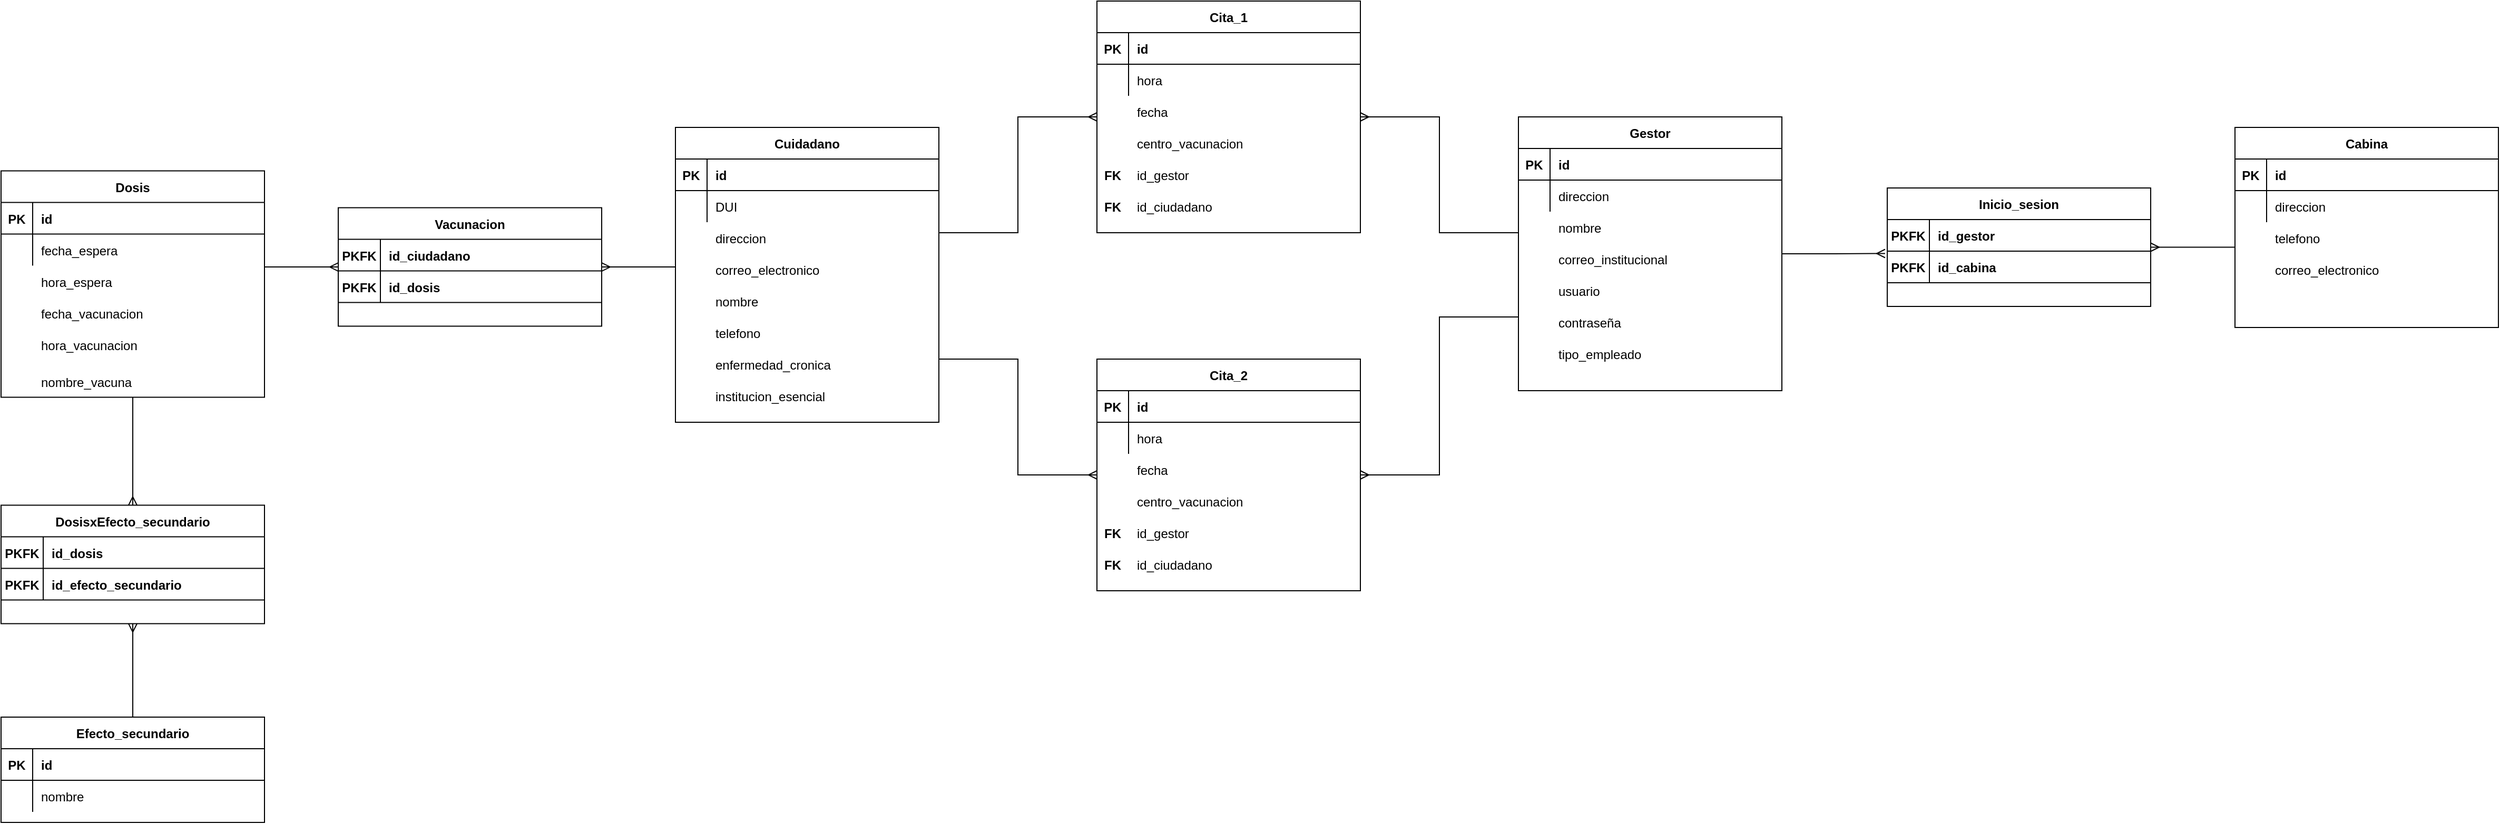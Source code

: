 <mxfile version="14.8.1" type="device"><diagram id="R2lEEEUBdFMjLlhIrx00" name="Page-1"><mxGraphModel dx="3122" dy="1792" grid="1" gridSize="10" guides="1" tooltips="1" connect="1" arrows="1" fold="1" page="1" pageScale="1" pageWidth="850" pageHeight="1100" math="0" shadow="0" extFonts="Permanent Marker^https://fonts.googleapis.com/css?family=Permanent+Marker"><root><mxCell id="0"/><mxCell id="1" parent="0"/><mxCell id="qqLdBo9f3dMh6hDnb5SD-5" style="edgeStyle=orthogonalEdgeStyle;rounded=0;orthogonalLoop=1;jettySize=auto;html=1;entryX=-0.008;entryY=0.075;entryDx=0;entryDy=0;entryPerimeter=0;endArrow=ERmany;endFill=0;" parent="1" source="C-vyLk0tnHw3VtMMgP7b-23" target="MA9Mu7SeojF8FFZjtJZD-76" edge="1"><mxGeometry relative="1" as="geometry"/></mxCell><mxCell id="qqLdBo9f3dMh6hDnb5SD-27" style="edgeStyle=orthogonalEdgeStyle;rounded=0;orthogonalLoop=1;jettySize=auto;html=1;startArrow=none;startFill=0;endArrow=ERmany;endFill=0;" parent="1" source="C-vyLk0tnHw3VtMMgP7b-23" edge="1"><mxGeometry relative="1" as="geometry"><mxPoint x="-120" y="-150" as="targetPoint"/><Array as="points"><mxPoint x="-45" y="-40"/><mxPoint x="-45" y="-150"/></Array></mxGeometry></mxCell><mxCell id="qqLdBo9f3dMh6hDnb5SD-28" style="edgeStyle=orthogonalEdgeStyle;rounded=0;orthogonalLoop=1;jettySize=auto;html=1;startArrow=none;startFill=0;endArrow=ERmany;endFill=0;" parent="1" source="C-vyLk0tnHw3VtMMgP7b-23" target="qqLdBo9f3dMh6hDnb5SD-14" edge="1"><mxGeometry relative="1" as="geometry"><Array as="points"><mxPoint x="-45" y="40"/><mxPoint x="-45" y="190"/></Array></mxGeometry></mxCell><mxCell id="C-vyLk0tnHw3VtMMgP7b-23" value="Gestor" style="shape=table;startSize=30;container=1;collapsible=1;childLayout=tableLayout;fixedRows=1;rowLines=0;fontStyle=1;align=center;resizeLast=1;" parent="1" vertex="1"><mxGeometry x="30" y="-150" width="250" height="260" as="geometry"/></mxCell><mxCell id="C-vyLk0tnHw3VtMMgP7b-24" value="" style="shape=partialRectangle;collapsible=0;dropTarget=0;pointerEvents=0;fillColor=none;points=[[0,0.5],[1,0.5]];portConstraint=eastwest;top=0;left=0;right=0;bottom=1;" parent="C-vyLk0tnHw3VtMMgP7b-23" vertex="1"><mxGeometry y="30" width="250" height="30" as="geometry"/></mxCell><mxCell id="C-vyLk0tnHw3VtMMgP7b-25" value="PK" style="shape=partialRectangle;overflow=hidden;connectable=0;fillColor=none;top=0;left=0;bottom=0;right=0;fontStyle=1;" parent="C-vyLk0tnHw3VtMMgP7b-24" vertex="1"><mxGeometry width="30" height="30" as="geometry"/></mxCell><mxCell id="C-vyLk0tnHw3VtMMgP7b-26" value="id" style="shape=partialRectangle;overflow=hidden;connectable=0;fillColor=none;top=0;left=0;bottom=0;right=0;align=left;spacingLeft=6;fontStyle=1;" parent="C-vyLk0tnHw3VtMMgP7b-24" vertex="1"><mxGeometry x="30" width="220" height="30" as="geometry"/></mxCell><mxCell id="C-vyLk0tnHw3VtMMgP7b-27" value="" style="shape=partialRectangle;collapsible=0;dropTarget=0;pointerEvents=0;fillColor=none;points=[[0,0.5],[1,0.5]];portConstraint=eastwest;top=0;left=0;right=0;bottom=0;" parent="C-vyLk0tnHw3VtMMgP7b-23" vertex="1"><mxGeometry y="60" width="250" height="30" as="geometry"/></mxCell><mxCell id="C-vyLk0tnHw3VtMMgP7b-28" value="" style="shape=partialRectangle;overflow=hidden;connectable=0;fillColor=none;top=0;left=0;bottom=0;right=0;" parent="C-vyLk0tnHw3VtMMgP7b-27" vertex="1"><mxGeometry width="30" height="30" as="geometry"/></mxCell><mxCell id="C-vyLk0tnHw3VtMMgP7b-29" value="direccion" style="shape=partialRectangle;overflow=hidden;connectable=0;fillColor=none;top=0;left=0;bottom=0;right=0;align=left;spacingLeft=6;" parent="C-vyLk0tnHw3VtMMgP7b-27" vertex="1"><mxGeometry x="30" width="220" height="30" as="geometry"/></mxCell><mxCell id="a09OMMPC70132mkgU2HK-1" value="tipo_empleado" style="shape=partialRectangle;overflow=hidden;connectable=0;fillColor=none;top=0;left=0;bottom=0;right=0;align=left;spacingLeft=6;" parent="1" vertex="1"><mxGeometry x="60" y="60" width="220" height="30" as="geometry"/></mxCell><mxCell id="a09OMMPC70132mkgU2HK-2" value="correo_institucional" style="shape=partialRectangle;overflow=hidden;connectable=0;fillColor=none;top=0;left=0;bottom=0;right=0;align=left;spacingLeft=6;" parent="1" vertex="1"><mxGeometry x="60" y="-30" width="210" height="30" as="geometry"/></mxCell><mxCell id="a09OMMPC70132mkgU2HK-3" value="nombre" style="shape=partialRectangle;overflow=hidden;connectable=0;fillColor=none;top=0;left=0;bottom=0;right=0;align=left;spacingLeft=6;" parent="1" vertex="1"><mxGeometry x="60" y="-60" width="220" height="30" as="geometry"/></mxCell><mxCell id="a09OMMPC70132mkgU2HK-4" value="Cabina" style="shape=table;startSize=30;container=1;collapsible=1;childLayout=tableLayout;fixedRows=1;rowLines=0;fontStyle=1;align=center;resizeLast=1;" parent="1" vertex="1"><mxGeometry x="710" y="-140" width="250" height="190" as="geometry"/></mxCell><mxCell id="a09OMMPC70132mkgU2HK-5" value="" style="shape=partialRectangle;collapsible=0;dropTarget=0;pointerEvents=0;fillColor=none;points=[[0,0.5],[1,0.5]];portConstraint=eastwest;top=0;left=0;right=0;bottom=1;" parent="a09OMMPC70132mkgU2HK-4" vertex="1"><mxGeometry y="30" width="250" height="30" as="geometry"/></mxCell><mxCell id="a09OMMPC70132mkgU2HK-6" value="PK" style="shape=partialRectangle;overflow=hidden;connectable=0;fillColor=none;top=0;left=0;bottom=0;right=0;fontStyle=1;" parent="a09OMMPC70132mkgU2HK-5" vertex="1"><mxGeometry width="30" height="30" as="geometry"/></mxCell><mxCell id="a09OMMPC70132mkgU2HK-7" value="id" style="shape=partialRectangle;overflow=hidden;connectable=0;fillColor=none;top=0;left=0;bottom=0;right=0;align=left;spacingLeft=6;fontStyle=1;" parent="a09OMMPC70132mkgU2HK-5" vertex="1"><mxGeometry x="30" width="220" height="30" as="geometry"/></mxCell><mxCell id="a09OMMPC70132mkgU2HK-8" value="" style="shape=partialRectangle;collapsible=0;dropTarget=0;pointerEvents=0;fillColor=none;points=[[0,0.5],[1,0.5]];portConstraint=eastwest;top=0;left=0;right=0;bottom=0;" parent="a09OMMPC70132mkgU2HK-4" vertex="1"><mxGeometry y="60" width="250" height="30" as="geometry"/></mxCell><mxCell id="a09OMMPC70132mkgU2HK-9" value="" style="shape=partialRectangle;overflow=hidden;connectable=0;fillColor=none;top=0;left=0;bottom=0;right=0;" parent="a09OMMPC70132mkgU2HK-8" vertex="1"><mxGeometry width="30" height="30" as="geometry"/></mxCell><mxCell id="a09OMMPC70132mkgU2HK-10" value="direccion" style="shape=partialRectangle;overflow=hidden;connectable=0;fillColor=none;top=0;left=0;bottom=0;right=0;align=left;spacingLeft=6;" parent="a09OMMPC70132mkgU2HK-8" vertex="1"><mxGeometry x="30" width="220" height="30" as="geometry"/></mxCell><mxCell id="a09OMMPC70132mkgU2HK-11" value="telefono" style="shape=partialRectangle;overflow=hidden;connectable=0;fillColor=none;top=0;left=0;bottom=0;right=0;align=left;spacingLeft=6;" parent="1" vertex="1"><mxGeometry x="740" y="-50" width="220" height="30" as="geometry"/></mxCell><mxCell id="a09OMMPC70132mkgU2HK-12" value="correo_electronico" style="shape=partialRectangle;overflow=hidden;connectable=0;fillColor=none;top=0;left=0;bottom=0;right=0;align=left;spacingLeft=6;" parent="1" vertex="1"><mxGeometry x="740" y="-20" width="220" height="30" as="geometry"/></mxCell><mxCell id="a09OMMPC70132mkgU2HK-25" value="Cita_1" style="shape=table;startSize=30;container=1;collapsible=1;childLayout=tableLayout;fixedRows=1;rowLines=0;fontStyle=1;align=center;resizeLast=1;" parent="1" vertex="1"><mxGeometry x="-370" y="-260" width="250" height="220" as="geometry"/></mxCell><mxCell id="a09OMMPC70132mkgU2HK-26" value="" style="shape=partialRectangle;collapsible=0;dropTarget=0;pointerEvents=0;fillColor=none;points=[[0,0.5],[1,0.5]];portConstraint=eastwest;top=0;left=0;right=0;bottom=1;" parent="a09OMMPC70132mkgU2HK-25" vertex="1"><mxGeometry y="30" width="250" height="30" as="geometry"/></mxCell><mxCell id="a09OMMPC70132mkgU2HK-27" value="PK" style="shape=partialRectangle;overflow=hidden;connectable=0;fillColor=none;top=0;left=0;bottom=0;right=0;fontStyle=1;" parent="a09OMMPC70132mkgU2HK-26" vertex="1"><mxGeometry width="30" height="30" as="geometry"/></mxCell><mxCell id="a09OMMPC70132mkgU2HK-28" value="id" style="shape=partialRectangle;overflow=hidden;connectable=0;fillColor=none;top=0;left=0;bottom=0;right=0;align=left;spacingLeft=6;fontStyle=1;" parent="a09OMMPC70132mkgU2HK-26" vertex="1"><mxGeometry x="30" width="220" height="30" as="geometry"/></mxCell><mxCell id="a09OMMPC70132mkgU2HK-29" value="" style="shape=partialRectangle;collapsible=0;dropTarget=0;pointerEvents=0;fillColor=none;points=[[0,0.5],[1,0.5]];portConstraint=eastwest;top=0;left=0;right=0;bottom=0;" parent="a09OMMPC70132mkgU2HK-25" vertex="1"><mxGeometry y="60" width="250" height="30" as="geometry"/></mxCell><mxCell id="a09OMMPC70132mkgU2HK-30" value="" style="shape=partialRectangle;overflow=hidden;connectable=0;fillColor=none;top=0;left=0;bottom=0;right=0;" parent="a09OMMPC70132mkgU2HK-29" vertex="1"><mxGeometry width="30" height="30" as="geometry"/></mxCell><mxCell id="a09OMMPC70132mkgU2HK-31" value="hora" style="shape=partialRectangle;overflow=hidden;connectable=0;fillColor=none;top=0;left=0;bottom=0;right=0;align=left;spacingLeft=6;" parent="a09OMMPC70132mkgU2HK-29" vertex="1"><mxGeometry x="30" width="220" height="30" as="geometry"/></mxCell><mxCell id="a09OMMPC70132mkgU2HK-33" value="centro_vacunacion" style="shape=partialRectangle;overflow=hidden;connectable=0;fillColor=none;top=0;left=0;bottom=0;right=0;align=left;spacingLeft=6;" parent="1" vertex="1"><mxGeometry x="-340" y="-140" width="220" height="30" as="geometry"/></mxCell><mxCell id="qqLdBo9f3dMh6hDnb5SD-30" style="edgeStyle=orthogonalEdgeStyle;rounded=0;orthogonalLoop=1;jettySize=auto;html=1;entryX=0;entryY=0.5;entryDx=0;entryDy=0;startArrow=none;startFill=0;endArrow=ERmany;endFill=0;" parent="1" source="a09OMMPC70132mkgU2HK-72" target="a09OMMPC70132mkgU2HK-25" edge="1"><mxGeometry relative="1" as="geometry"><Array as="points"><mxPoint x="-445" y="-40"/><mxPoint x="-445" y="-150"/></Array></mxGeometry></mxCell><mxCell id="qqLdBo9f3dMh6hDnb5SD-31" style="edgeStyle=orthogonalEdgeStyle;rounded=0;orthogonalLoop=1;jettySize=auto;html=1;entryX=0;entryY=0.5;entryDx=0;entryDy=0;startArrow=none;startFill=0;endArrow=ERmany;endFill=0;" parent="1" source="a09OMMPC70132mkgU2HK-72" target="qqLdBo9f3dMh6hDnb5SD-14" edge="1"><mxGeometry relative="1" as="geometry"><Array as="points"><mxPoint x="-445" y="80"/><mxPoint x="-445" y="190"/></Array></mxGeometry></mxCell><mxCell id="a09OMMPC70132mkgU2HK-72" value="Cuidadano" style="shape=table;startSize=30;container=1;collapsible=1;childLayout=tableLayout;fixedRows=1;rowLines=0;fontStyle=1;align=center;resizeLast=1;" parent="1" vertex="1"><mxGeometry x="-770" y="-140" width="250" height="280" as="geometry"/></mxCell><mxCell id="a09OMMPC70132mkgU2HK-73" value="" style="shape=partialRectangle;collapsible=0;dropTarget=0;pointerEvents=0;fillColor=none;points=[[0,0.5],[1,0.5]];portConstraint=eastwest;top=0;left=0;right=0;bottom=1;" parent="a09OMMPC70132mkgU2HK-72" vertex="1"><mxGeometry y="30" width="250" height="30" as="geometry"/></mxCell><mxCell id="a09OMMPC70132mkgU2HK-74" value="PK" style="shape=partialRectangle;overflow=hidden;connectable=0;fillColor=none;top=0;left=0;bottom=0;right=0;fontStyle=1;" parent="a09OMMPC70132mkgU2HK-73" vertex="1"><mxGeometry width="30" height="30" as="geometry"/></mxCell><mxCell id="a09OMMPC70132mkgU2HK-75" value="id" style="shape=partialRectangle;overflow=hidden;connectable=0;fillColor=none;top=0;left=0;bottom=0;right=0;align=left;spacingLeft=6;fontStyle=1;" parent="a09OMMPC70132mkgU2HK-73" vertex="1"><mxGeometry x="30" width="220" height="30" as="geometry"/></mxCell><mxCell id="a09OMMPC70132mkgU2HK-76" value="" style="shape=partialRectangle;collapsible=0;dropTarget=0;pointerEvents=0;fillColor=none;points=[[0,0.5],[1,0.5]];portConstraint=eastwest;top=0;left=0;right=0;bottom=0;" parent="a09OMMPC70132mkgU2HK-72" vertex="1"><mxGeometry y="60" width="250" height="30" as="geometry"/></mxCell><mxCell id="a09OMMPC70132mkgU2HK-77" value="" style="shape=partialRectangle;overflow=hidden;connectable=0;fillColor=none;top=0;left=0;bottom=0;right=0;" parent="a09OMMPC70132mkgU2HK-76" vertex="1"><mxGeometry width="30" height="30" as="geometry"/></mxCell><mxCell id="a09OMMPC70132mkgU2HK-78" value="DUI" style="shape=partialRectangle;overflow=hidden;connectable=0;fillColor=none;top=0;left=0;bottom=0;right=0;align=left;spacingLeft=6;" parent="a09OMMPC70132mkgU2HK-76" vertex="1"><mxGeometry x="30" width="220" height="30" as="geometry"/></mxCell><mxCell id="a09OMMPC70132mkgU2HK-79" value="direccion" style="shape=partialRectangle;overflow=hidden;connectable=0;fillColor=none;top=0;left=0;bottom=0;right=0;align=left;spacingLeft=6;" parent="1" vertex="1"><mxGeometry x="-740" y="-50" width="220" height="30" as="geometry"/></mxCell><mxCell id="a09OMMPC70132mkgU2HK-80" value="correo_electronico" style="shape=partialRectangle;overflow=hidden;connectable=0;fillColor=none;top=0;left=0;bottom=0;right=0;align=left;spacingLeft=6;" parent="1" vertex="1"><mxGeometry x="-740" y="-20" width="220" height="30" as="geometry"/></mxCell><mxCell id="a09OMMPC70132mkgU2HK-81" value="nombre" style="shape=partialRectangle;overflow=hidden;connectable=0;fillColor=none;top=0;left=0;bottom=0;right=0;align=left;spacingLeft=6;" parent="1" vertex="1"><mxGeometry x="-740" y="10" width="220" height="30" as="geometry"/></mxCell><mxCell id="a09OMMPC70132mkgU2HK-82" value="telefono" style="shape=partialRectangle;overflow=hidden;connectable=0;fillColor=none;top=0;left=0;bottom=0;right=0;align=left;spacingLeft=6;" parent="1" vertex="1"><mxGeometry x="-740" y="40" width="220" height="30" as="geometry"/></mxCell><mxCell id="a09OMMPC70132mkgU2HK-83" value="enfermedad_cronica" style="shape=partialRectangle;overflow=hidden;connectable=0;fillColor=none;top=0;left=0;bottom=0;right=0;align=left;spacingLeft=6;" parent="1" vertex="1"><mxGeometry x="-740" y="70" width="220" height="30" as="geometry"/></mxCell><mxCell id="qqLdBo9f3dMh6hDnb5SD-73" style="edgeStyle=orthogonalEdgeStyle;rounded=0;orthogonalLoop=1;jettySize=auto;html=1;entryX=0.5;entryY=0;entryDx=0;entryDy=0;startArrow=none;startFill=0;endArrow=ERmany;endFill=0;" parent="1" source="a09OMMPC70132mkgU2HK-92" target="qqLdBo9f3dMh6hDnb5SD-64" edge="1"><mxGeometry relative="1" as="geometry"/></mxCell><mxCell id="a09OMMPC70132mkgU2HK-92" value="Dosis" style="shape=table;startSize=30;container=1;collapsible=1;childLayout=tableLayout;fixedRows=1;rowLines=0;fontStyle=1;align=center;resizeLast=1;" parent="1" vertex="1"><mxGeometry x="-1410" y="-98.75" width="250" height="215" as="geometry"/></mxCell><mxCell id="a09OMMPC70132mkgU2HK-93" value="" style="shape=partialRectangle;collapsible=0;dropTarget=0;pointerEvents=0;fillColor=none;points=[[0,0.5],[1,0.5]];portConstraint=eastwest;top=0;left=0;right=0;bottom=1;" parent="a09OMMPC70132mkgU2HK-92" vertex="1"><mxGeometry y="30" width="250" height="30" as="geometry"/></mxCell><mxCell id="a09OMMPC70132mkgU2HK-94" value="PK" style="shape=partialRectangle;overflow=hidden;connectable=0;fillColor=none;top=0;left=0;bottom=0;right=0;fontStyle=1;" parent="a09OMMPC70132mkgU2HK-93" vertex="1"><mxGeometry width="30" height="30" as="geometry"/></mxCell><mxCell id="a09OMMPC70132mkgU2HK-95" value="id" style="shape=partialRectangle;overflow=hidden;connectable=0;fillColor=none;top=0;left=0;bottom=0;right=0;align=left;spacingLeft=6;fontStyle=1;" parent="a09OMMPC70132mkgU2HK-93" vertex="1"><mxGeometry x="30" width="220" height="30" as="geometry"/></mxCell><mxCell id="a09OMMPC70132mkgU2HK-96" value="" style="shape=partialRectangle;collapsible=0;dropTarget=0;pointerEvents=0;fillColor=none;points=[[0,0.5],[1,0.5]];portConstraint=eastwest;top=0;left=0;right=0;bottom=0;" parent="a09OMMPC70132mkgU2HK-92" vertex="1"><mxGeometry y="60" width="250" height="30" as="geometry"/></mxCell><mxCell id="a09OMMPC70132mkgU2HK-97" value="" style="shape=partialRectangle;overflow=hidden;connectable=0;fillColor=none;top=0;left=0;bottom=0;right=0;" parent="a09OMMPC70132mkgU2HK-96" vertex="1"><mxGeometry width="30" height="30" as="geometry"/></mxCell><mxCell id="a09OMMPC70132mkgU2HK-98" value="fecha_espera" style="shape=partialRectangle;overflow=hidden;connectable=0;fillColor=none;top=0;left=0;bottom=0;right=0;align=left;spacingLeft=6;" parent="a09OMMPC70132mkgU2HK-96" vertex="1"><mxGeometry x="30" width="220" height="30" as="geometry"/></mxCell><mxCell id="a09OMMPC70132mkgU2HK-100" value="hora_espera" style="shape=partialRectangle;overflow=hidden;connectable=0;fillColor=none;top=0;left=0;bottom=0;right=0;align=left;spacingLeft=6;" parent="1" vertex="1"><mxGeometry x="-1380" y="-8.75" width="220" height="30" as="geometry"/></mxCell><mxCell id="MA9Mu7SeojF8FFZjtJZD-11" value="fecha" style="shape=partialRectangle;overflow=hidden;connectable=0;fillColor=none;top=0;left=0;bottom=0;right=0;align=left;spacingLeft=6;" parent="1" vertex="1"><mxGeometry x="-340" y="-170" width="220" height="30" as="geometry"/></mxCell><mxCell id="MA9Mu7SeojF8FFZjtJZD-17" value="fecha_vacunacion" style="shape=partialRectangle;overflow=hidden;connectable=0;fillColor=none;top=0;left=0;bottom=0;right=0;align=left;spacingLeft=6;" parent="1" vertex="1"><mxGeometry x="-1380" y="21.25" width="220" height="30" as="geometry"/></mxCell><mxCell id="MA9Mu7SeojF8FFZjtJZD-18" value="hora_vacunacion" style="shape=partialRectangle;overflow=hidden;connectable=0;fillColor=none;top=0;left=0;bottom=0;right=0;align=left;spacingLeft=6;" parent="1" vertex="1"><mxGeometry x="-1380" y="51.25" width="220" height="30" as="geometry"/></mxCell><mxCell id="MA9Mu7SeojF8FFZjtJZD-20" value="nombre_vacuna" style="shape=partialRectangle;overflow=hidden;connectable=0;fillColor=none;top=0;left=0;bottom=0;right=0;align=left;spacingLeft=6;" parent="1" vertex="1"><mxGeometry x="-1380" y="86.25" width="220" height="30" as="geometry"/></mxCell><mxCell id="qqLdBo9f3dMh6hDnb5SD-9" style="edgeStyle=orthogonalEdgeStyle;rounded=0;orthogonalLoop=1;jettySize=auto;html=1;endArrow=none;endFill=0;startArrow=ERmany;startFill=0;" parent="1" source="MA9Mu7SeojF8FFZjtJZD-69" edge="1"><mxGeometry relative="1" as="geometry"><mxPoint x="710" y="-26.25" as="targetPoint"/></mxGeometry></mxCell><mxCell id="MA9Mu7SeojF8FFZjtJZD-69" value="Inicio_sesion" style="shape=table;startSize=30;container=1;collapsible=1;childLayout=tableLayout;fixedRows=1;rowLines=0;fontStyle=1;align=center;resizeLast=1;" parent="1" vertex="1"><mxGeometry x="380" y="-82.5" width="250" height="112.5" as="geometry"/></mxCell><mxCell id="MA9Mu7SeojF8FFZjtJZD-70" value="" style="shape=partialRectangle;collapsible=0;dropTarget=0;pointerEvents=0;fillColor=none;points=[[0,0.5],[1,0.5]];portConstraint=eastwest;top=0;left=0;right=0;bottom=1;" parent="MA9Mu7SeojF8FFZjtJZD-69" vertex="1"><mxGeometry y="30" width="250" height="30" as="geometry"/></mxCell><mxCell id="MA9Mu7SeojF8FFZjtJZD-71" value="PKFK" style="shape=partialRectangle;overflow=hidden;connectable=0;fillColor=none;top=0;left=0;bottom=0;right=0;fontStyle=1;" parent="MA9Mu7SeojF8FFZjtJZD-70" vertex="1"><mxGeometry width="40" height="30" as="geometry"/></mxCell><mxCell id="MA9Mu7SeojF8FFZjtJZD-72" value="id_gestor" style="shape=partialRectangle;overflow=hidden;connectable=0;fillColor=none;top=0;left=0;bottom=0;right=0;align=left;spacingLeft=6;fontStyle=1;" parent="MA9Mu7SeojF8FFZjtJZD-70" vertex="1"><mxGeometry x="40" width="210" height="30" as="geometry"/></mxCell><mxCell id="MA9Mu7SeojF8FFZjtJZD-73" value="" style="shape=partialRectangle;collapsible=0;dropTarget=0;pointerEvents=0;fillColor=none;points=[[0,0.5],[1,0.5]];portConstraint=eastwest;top=0;left=0;right=0;bottom=0;" parent="MA9Mu7SeojF8FFZjtJZD-69" vertex="1"><mxGeometry y="60" width="250" height="30" as="geometry"/></mxCell><mxCell id="MA9Mu7SeojF8FFZjtJZD-74" value="" style="shape=partialRectangle;overflow=hidden;connectable=0;fillColor=none;top=0;left=0;bottom=0;right=0;" parent="MA9Mu7SeojF8FFZjtJZD-73" vertex="1"><mxGeometry width="40" height="30" as="geometry"/></mxCell><mxCell id="MA9Mu7SeojF8FFZjtJZD-75" value="id_cabina" style="shape=partialRectangle;overflow=hidden;connectable=0;fillColor=none;top=0;left=0;bottom=0;right=0;align=left;spacingLeft=6;fontStyle=1" parent="MA9Mu7SeojF8FFZjtJZD-73" vertex="1"><mxGeometry x="40" width="210" height="30" as="geometry"/></mxCell><mxCell id="MA9Mu7SeojF8FFZjtJZD-76" value="" style="shape=partialRectangle;collapsible=0;dropTarget=0;pointerEvents=0;fillColor=none;points=[[0,0.5],[1,0.5]];portConstraint=eastwest;top=0;left=0;right=0;bottom=1;" parent="1" vertex="1"><mxGeometry x="380" y="-22.5" width="250" height="30" as="geometry"/></mxCell><mxCell id="MA9Mu7SeojF8FFZjtJZD-77" value="PKFK" style="shape=partialRectangle;overflow=hidden;connectable=0;fillColor=none;top=0;left=0;bottom=0;right=0;fontStyle=1;" parent="MA9Mu7SeojF8FFZjtJZD-76" vertex="1"><mxGeometry width="40" height="30" as="geometry"/></mxCell><mxCell id="qqLdBo9f3dMh6hDnb5SD-1" value="usuario" style="shape=partialRectangle;overflow=hidden;connectable=0;fillColor=none;top=0;left=0;bottom=0;right=0;align=left;spacingLeft=6;" parent="1" vertex="1"><mxGeometry x="60" width="220" height="30" as="geometry"/></mxCell><mxCell id="qqLdBo9f3dMh6hDnb5SD-2" value="contraseña" style="shape=partialRectangle;overflow=hidden;connectable=0;fillColor=none;top=0;left=0;bottom=0;right=0;align=left;spacingLeft=6;" parent="1" vertex="1"><mxGeometry x="60" y="30" width="220" height="30" as="geometry"/></mxCell><mxCell id="qqLdBo9f3dMh6hDnb5SD-10" value="id_gestor" style="shape=partialRectangle;overflow=hidden;connectable=0;fillColor=none;top=0;left=0;bottom=0;right=0;align=left;spacingLeft=6;" parent="1" vertex="1"><mxGeometry x="-340" y="-110" width="220" height="30" as="geometry"/></mxCell><mxCell id="qqLdBo9f3dMh6hDnb5SD-11" value="FK" style="shape=partialRectangle;overflow=hidden;connectable=0;fillColor=none;top=0;left=0;bottom=0;right=0;fontStyle=1;" parent="1" vertex="1"><mxGeometry x="-370" y="-110" width="30" height="30" as="geometry"/></mxCell><mxCell id="qqLdBo9f3dMh6hDnb5SD-12" value="id_ciudadano" style="shape=partialRectangle;overflow=hidden;connectable=0;fillColor=none;top=0;left=0;bottom=0;right=0;align=left;spacingLeft=6;" parent="1" vertex="1"><mxGeometry x="-340" y="-80" width="220" height="30" as="geometry"/></mxCell><mxCell id="qqLdBo9f3dMh6hDnb5SD-13" value="FK" style="shape=partialRectangle;overflow=hidden;connectable=0;fillColor=none;top=0;left=0;bottom=0;right=0;fontStyle=1;" parent="1" vertex="1"><mxGeometry x="-370" y="-80" width="30" height="30" as="geometry"/></mxCell><mxCell id="qqLdBo9f3dMh6hDnb5SD-14" value="Cita_2" style="shape=table;startSize=30;container=1;collapsible=1;childLayout=tableLayout;fixedRows=1;rowLines=0;fontStyle=1;align=center;resizeLast=1;" parent="1" vertex="1"><mxGeometry x="-370" y="80" width="250" height="220" as="geometry"/></mxCell><mxCell id="qqLdBo9f3dMh6hDnb5SD-15" value="" style="shape=partialRectangle;collapsible=0;dropTarget=0;pointerEvents=0;fillColor=none;points=[[0,0.5],[1,0.5]];portConstraint=eastwest;top=0;left=0;right=0;bottom=1;" parent="qqLdBo9f3dMh6hDnb5SD-14" vertex="1"><mxGeometry y="30" width="250" height="30" as="geometry"/></mxCell><mxCell id="qqLdBo9f3dMh6hDnb5SD-16" value="PK" style="shape=partialRectangle;overflow=hidden;connectable=0;fillColor=none;top=0;left=0;bottom=0;right=0;fontStyle=1;" parent="qqLdBo9f3dMh6hDnb5SD-15" vertex="1"><mxGeometry width="30" height="30" as="geometry"/></mxCell><mxCell id="qqLdBo9f3dMh6hDnb5SD-17" value="id" style="shape=partialRectangle;overflow=hidden;connectable=0;fillColor=none;top=0;left=0;bottom=0;right=0;align=left;spacingLeft=6;fontStyle=1;" parent="qqLdBo9f3dMh6hDnb5SD-15" vertex="1"><mxGeometry x="30" width="220" height="30" as="geometry"/></mxCell><mxCell id="qqLdBo9f3dMh6hDnb5SD-18" value="" style="shape=partialRectangle;collapsible=0;dropTarget=0;pointerEvents=0;fillColor=none;points=[[0,0.5],[1,0.5]];portConstraint=eastwest;top=0;left=0;right=0;bottom=0;" parent="qqLdBo9f3dMh6hDnb5SD-14" vertex="1"><mxGeometry y="60" width="250" height="30" as="geometry"/></mxCell><mxCell id="qqLdBo9f3dMh6hDnb5SD-19" value="" style="shape=partialRectangle;overflow=hidden;connectable=0;fillColor=none;top=0;left=0;bottom=0;right=0;" parent="qqLdBo9f3dMh6hDnb5SD-18" vertex="1"><mxGeometry width="30" height="30" as="geometry"/></mxCell><mxCell id="qqLdBo9f3dMh6hDnb5SD-20" value="hora" style="shape=partialRectangle;overflow=hidden;connectable=0;fillColor=none;top=0;left=0;bottom=0;right=0;align=left;spacingLeft=6;" parent="qqLdBo9f3dMh6hDnb5SD-18" vertex="1"><mxGeometry x="30" width="220" height="30" as="geometry"/></mxCell><mxCell id="qqLdBo9f3dMh6hDnb5SD-21" value="centro_vacunacion" style="shape=partialRectangle;overflow=hidden;connectable=0;fillColor=none;top=0;left=0;bottom=0;right=0;align=left;spacingLeft=6;" parent="1" vertex="1"><mxGeometry x="-340" y="200" width="220" height="30" as="geometry"/></mxCell><mxCell id="qqLdBo9f3dMh6hDnb5SD-22" value="fecha" style="shape=partialRectangle;overflow=hidden;connectable=0;fillColor=none;top=0;left=0;bottom=0;right=0;align=left;spacingLeft=6;" parent="1" vertex="1"><mxGeometry x="-340" y="170" width="220" height="30" as="geometry"/></mxCell><mxCell id="qqLdBo9f3dMh6hDnb5SD-23" value="id_gestor" style="shape=partialRectangle;overflow=hidden;connectable=0;fillColor=none;top=0;left=0;bottom=0;right=0;align=left;spacingLeft=6;" parent="1" vertex="1"><mxGeometry x="-340" y="230" width="220" height="30" as="geometry"/></mxCell><mxCell id="qqLdBo9f3dMh6hDnb5SD-24" value="FK" style="shape=partialRectangle;overflow=hidden;connectable=0;fillColor=none;top=0;left=0;bottom=0;right=0;fontStyle=1;" parent="1" vertex="1"><mxGeometry x="-370" y="230" width="30" height="30" as="geometry"/></mxCell><mxCell id="qqLdBo9f3dMh6hDnb5SD-25" value="id_ciudadano" style="shape=partialRectangle;overflow=hidden;connectable=0;fillColor=none;top=0;left=0;bottom=0;right=0;align=left;spacingLeft=6;" parent="1" vertex="1"><mxGeometry x="-340" y="260" width="220" height="30" as="geometry"/></mxCell><mxCell id="qqLdBo9f3dMh6hDnb5SD-26" value="FK" style="shape=partialRectangle;overflow=hidden;connectable=0;fillColor=none;top=0;left=0;bottom=0;right=0;fontStyle=1;" parent="1" vertex="1"><mxGeometry x="-370" y="260" width="30" height="30" as="geometry"/></mxCell><mxCell id="qqLdBo9f3dMh6hDnb5SD-29" value="institucion_esencial" style="shape=partialRectangle;overflow=hidden;connectable=0;fillColor=none;top=0;left=0;bottom=0;right=0;align=left;spacingLeft=6;" parent="1" vertex="1"><mxGeometry x="-740" y="100" width="220" height="30" as="geometry"/></mxCell><mxCell id="qqLdBo9f3dMh6hDnb5SD-53" style="edgeStyle=orthogonalEdgeStyle;rounded=0;orthogonalLoop=1;jettySize=auto;html=1;startArrow=ERmany;startFill=0;endArrow=none;endFill=0;" parent="1" source="qqLdBo9f3dMh6hDnb5SD-43" edge="1"><mxGeometry relative="1" as="geometry"><mxPoint x="-770" y="-7.5" as="targetPoint"/></mxGeometry></mxCell><mxCell id="qqLdBo9f3dMh6hDnb5SD-54" style="edgeStyle=orthogonalEdgeStyle;rounded=0;orthogonalLoop=1;jettySize=auto;html=1;startArrow=ERmany;startFill=0;endArrow=none;endFill=0;" parent="1" source="qqLdBo9f3dMh6hDnb5SD-43" edge="1"><mxGeometry relative="1" as="geometry"><mxPoint x="-1160" y="-7.5" as="targetPoint"/></mxGeometry></mxCell><mxCell id="qqLdBo9f3dMh6hDnb5SD-43" value="Vacunacion" style="shape=table;startSize=30;container=1;collapsible=1;childLayout=tableLayout;fixedRows=1;rowLines=0;fontStyle=1;align=center;resizeLast=1;" parent="1" vertex="1"><mxGeometry x="-1090" y="-63.75" width="250" height="112.5" as="geometry"/></mxCell><mxCell id="qqLdBo9f3dMh6hDnb5SD-44" value="" style="shape=partialRectangle;collapsible=0;dropTarget=0;pointerEvents=0;fillColor=none;points=[[0,0.5],[1,0.5]];portConstraint=eastwest;top=0;left=0;right=0;bottom=1;" parent="qqLdBo9f3dMh6hDnb5SD-43" vertex="1"><mxGeometry y="30" width="250" height="30" as="geometry"/></mxCell><mxCell id="qqLdBo9f3dMh6hDnb5SD-45" value="PKFK" style="shape=partialRectangle;overflow=hidden;connectable=0;fillColor=none;top=0;left=0;bottom=0;right=0;fontStyle=1;" parent="qqLdBo9f3dMh6hDnb5SD-44" vertex="1"><mxGeometry width="40" height="30" as="geometry"/></mxCell><mxCell id="qqLdBo9f3dMh6hDnb5SD-46" value="id_ciudadano" style="shape=partialRectangle;overflow=hidden;connectable=0;fillColor=none;top=0;left=0;bottom=0;right=0;align=left;spacingLeft=6;fontStyle=1;" parent="qqLdBo9f3dMh6hDnb5SD-44" vertex="1"><mxGeometry x="40" width="210" height="30" as="geometry"/></mxCell><mxCell id="qqLdBo9f3dMh6hDnb5SD-47" value="" style="shape=partialRectangle;collapsible=0;dropTarget=0;pointerEvents=0;fillColor=none;points=[[0,0.5],[1,0.5]];portConstraint=eastwest;top=0;left=0;right=0;bottom=0;" parent="qqLdBo9f3dMh6hDnb5SD-43" vertex="1"><mxGeometry y="60" width="250" height="30" as="geometry"/></mxCell><mxCell id="qqLdBo9f3dMh6hDnb5SD-48" value="" style="shape=partialRectangle;overflow=hidden;connectable=0;fillColor=none;top=0;left=0;bottom=0;right=0;" parent="qqLdBo9f3dMh6hDnb5SD-47" vertex="1"><mxGeometry width="40" height="30" as="geometry"/></mxCell><mxCell id="qqLdBo9f3dMh6hDnb5SD-49" value="id_dosis" style="shape=partialRectangle;overflow=hidden;connectable=0;fillColor=none;top=0;left=0;bottom=0;right=0;align=left;spacingLeft=6;fontStyle=1" parent="qqLdBo9f3dMh6hDnb5SD-47" vertex="1"><mxGeometry x="40" width="210" height="30" as="geometry"/></mxCell><mxCell id="qqLdBo9f3dMh6hDnb5SD-50" value="" style="shape=partialRectangle;collapsible=0;dropTarget=0;pointerEvents=0;fillColor=none;points=[[0,0.5],[1,0.5]];portConstraint=eastwest;top=0;left=0;right=0;bottom=1;" parent="1" vertex="1"><mxGeometry x="-1090" y="-3.75" width="250" height="30" as="geometry"/></mxCell><mxCell id="qqLdBo9f3dMh6hDnb5SD-51" value="PKFK" style="shape=partialRectangle;overflow=hidden;connectable=0;fillColor=none;top=0;left=0;bottom=0;right=0;fontStyle=1;" parent="qqLdBo9f3dMh6hDnb5SD-50" vertex="1"><mxGeometry width="40" height="30" as="geometry"/></mxCell><mxCell id="qqLdBo9f3dMh6hDnb5SD-64" value="DosisxEfecto_secundario" style="shape=table;startSize=30;container=1;collapsible=1;childLayout=tableLayout;fixedRows=1;rowLines=0;fontStyle=1;align=center;resizeLast=1;" parent="1" vertex="1"><mxGeometry x="-1410" y="218.75" width="250" height="112.5" as="geometry"/></mxCell><mxCell id="qqLdBo9f3dMh6hDnb5SD-65" value="" style="shape=partialRectangle;collapsible=0;dropTarget=0;pointerEvents=0;fillColor=none;points=[[0,0.5],[1,0.5]];portConstraint=eastwest;top=0;left=0;right=0;bottom=1;" parent="qqLdBo9f3dMh6hDnb5SD-64" vertex="1"><mxGeometry y="30" width="250" height="30" as="geometry"/></mxCell><mxCell id="qqLdBo9f3dMh6hDnb5SD-66" value="PKFK" style="shape=partialRectangle;overflow=hidden;connectable=0;fillColor=none;top=0;left=0;bottom=0;right=0;fontStyle=1;" parent="qqLdBo9f3dMh6hDnb5SD-65" vertex="1"><mxGeometry width="40" height="30" as="geometry"/></mxCell><mxCell id="qqLdBo9f3dMh6hDnb5SD-67" value="id_dosis" style="shape=partialRectangle;overflow=hidden;connectable=0;fillColor=none;top=0;left=0;bottom=0;right=0;align=left;spacingLeft=6;fontStyle=1;" parent="qqLdBo9f3dMh6hDnb5SD-65" vertex="1"><mxGeometry x="40" width="210" height="30" as="geometry"/></mxCell><mxCell id="qqLdBo9f3dMh6hDnb5SD-68" value="" style="shape=partialRectangle;collapsible=0;dropTarget=0;pointerEvents=0;fillColor=none;points=[[0,0.5],[1,0.5]];portConstraint=eastwest;top=0;left=0;right=0;bottom=0;" parent="qqLdBo9f3dMh6hDnb5SD-64" vertex="1"><mxGeometry y="60" width="250" height="30" as="geometry"/></mxCell><mxCell id="qqLdBo9f3dMh6hDnb5SD-69" value="" style="shape=partialRectangle;overflow=hidden;connectable=0;fillColor=none;top=0;left=0;bottom=0;right=0;" parent="qqLdBo9f3dMh6hDnb5SD-68" vertex="1"><mxGeometry width="40" height="30" as="geometry"/></mxCell><mxCell id="qqLdBo9f3dMh6hDnb5SD-70" value="id_efecto_secundario" style="shape=partialRectangle;overflow=hidden;connectable=0;fillColor=none;top=0;left=0;bottom=0;right=0;align=left;spacingLeft=6;fontStyle=1" parent="qqLdBo9f3dMh6hDnb5SD-68" vertex="1"><mxGeometry x="40" width="210" height="30" as="geometry"/></mxCell><mxCell id="qqLdBo9f3dMh6hDnb5SD-71" value="" style="shape=partialRectangle;collapsible=0;dropTarget=0;pointerEvents=0;fillColor=none;points=[[0,0.5],[1,0.5]];portConstraint=eastwest;top=0;left=0;right=0;bottom=1;" parent="1" vertex="1"><mxGeometry x="-1410" y="278.75" width="250" height="30" as="geometry"/></mxCell><mxCell id="qqLdBo9f3dMh6hDnb5SD-72" value="PKFK" style="shape=partialRectangle;overflow=hidden;connectable=0;fillColor=none;top=0;left=0;bottom=0;right=0;fontStyle=1;" parent="qqLdBo9f3dMh6hDnb5SD-71" vertex="1"><mxGeometry width="40" height="30" as="geometry"/></mxCell><mxCell id="qqLdBo9f3dMh6hDnb5SD-85" style="edgeStyle=orthogonalEdgeStyle;rounded=0;orthogonalLoop=1;jettySize=auto;html=1;entryX=0.5;entryY=1;entryDx=0;entryDy=0;startArrow=none;startFill=0;endArrow=ERmany;endFill=0;" parent="1" source="qqLdBo9f3dMh6hDnb5SD-74" target="qqLdBo9f3dMh6hDnb5SD-64" edge="1"><mxGeometry relative="1" as="geometry"/></mxCell><mxCell id="qqLdBo9f3dMh6hDnb5SD-74" value="Efecto_secundario" style="shape=table;startSize=30;container=1;collapsible=1;childLayout=tableLayout;fixedRows=1;rowLines=0;fontStyle=1;align=center;resizeLast=1;" parent="1" vertex="1"><mxGeometry x="-1410" y="420" width="250" height="100" as="geometry"/></mxCell><mxCell id="qqLdBo9f3dMh6hDnb5SD-75" value="" style="shape=partialRectangle;collapsible=0;dropTarget=0;pointerEvents=0;fillColor=none;points=[[0,0.5],[1,0.5]];portConstraint=eastwest;top=0;left=0;right=0;bottom=1;" parent="qqLdBo9f3dMh6hDnb5SD-74" vertex="1"><mxGeometry y="30" width="250" height="30" as="geometry"/></mxCell><mxCell id="qqLdBo9f3dMh6hDnb5SD-76" value="PK" style="shape=partialRectangle;overflow=hidden;connectable=0;fillColor=none;top=0;left=0;bottom=0;right=0;fontStyle=1;" parent="qqLdBo9f3dMh6hDnb5SD-75" vertex="1"><mxGeometry width="30" height="30" as="geometry"/></mxCell><mxCell id="qqLdBo9f3dMh6hDnb5SD-77" value="id" style="shape=partialRectangle;overflow=hidden;connectable=0;fillColor=none;top=0;left=0;bottom=0;right=0;align=left;spacingLeft=6;fontStyle=1;" parent="qqLdBo9f3dMh6hDnb5SD-75" vertex="1"><mxGeometry x="30" width="220" height="30" as="geometry"/></mxCell><mxCell id="qqLdBo9f3dMh6hDnb5SD-78" value="" style="shape=partialRectangle;collapsible=0;dropTarget=0;pointerEvents=0;fillColor=none;points=[[0,0.5],[1,0.5]];portConstraint=eastwest;top=0;left=0;right=0;bottom=0;" parent="qqLdBo9f3dMh6hDnb5SD-74" vertex="1"><mxGeometry y="60" width="250" height="30" as="geometry"/></mxCell><mxCell id="qqLdBo9f3dMh6hDnb5SD-79" value="" style="shape=partialRectangle;overflow=hidden;connectable=0;fillColor=none;top=0;left=0;bottom=0;right=0;" parent="qqLdBo9f3dMh6hDnb5SD-78" vertex="1"><mxGeometry width="30" height="30" as="geometry"/></mxCell><mxCell id="qqLdBo9f3dMh6hDnb5SD-80" value="nombre" style="shape=partialRectangle;overflow=hidden;connectable=0;fillColor=none;top=0;left=0;bottom=0;right=0;align=left;spacingLeft=6;" parent="qqLdBo9f3dMh6hDnb5SD-78" vertex="1"><mxGeometry x="30" width="220" height="30" as="geometry"/></mxCell></root></mxGraphModel></diagram></mxfile>